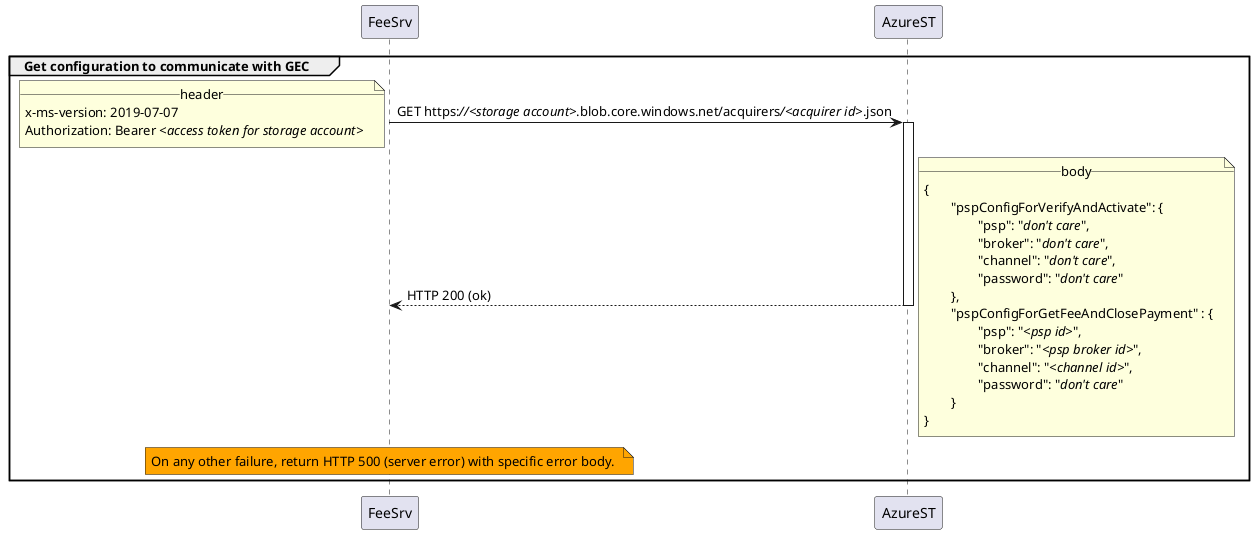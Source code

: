 @startuml
group Get configuration to communicate with GEC
	FeeSrv -> AzureST ++ : GET https:////<storage account>//.blob.core.windows.net/acquirers///<acquirer id>//.json
		note left
			__header__
			x-ms-version: 2019-07-07
			Authorization: Bearer //<access token for storage account>//
		end note

	AzureST --> FeeSrv -- : HTTP 200 (ok)
		note right
			__body__
			{
				"pspConfigForVerifyAndActivate": {
					"psp": "//don't care//",
					"broker": "//don't care//",
					"channel": "//don't care//",
					"password": "//don't care//"
				},
				"pspConfigForGetFeeAndClosePayment" : {
					"psp": "//<psp id>//",
					"broker": "//<psp broker id>//",
					"channel": "//<channel id>//",
					"password": "//don't care//"
				}
			}
		end note

	note over FeeSrv #Orange
		On any other failure, return HTTP 500 (server error) with specific error body. 
	end note
end
@enduml
